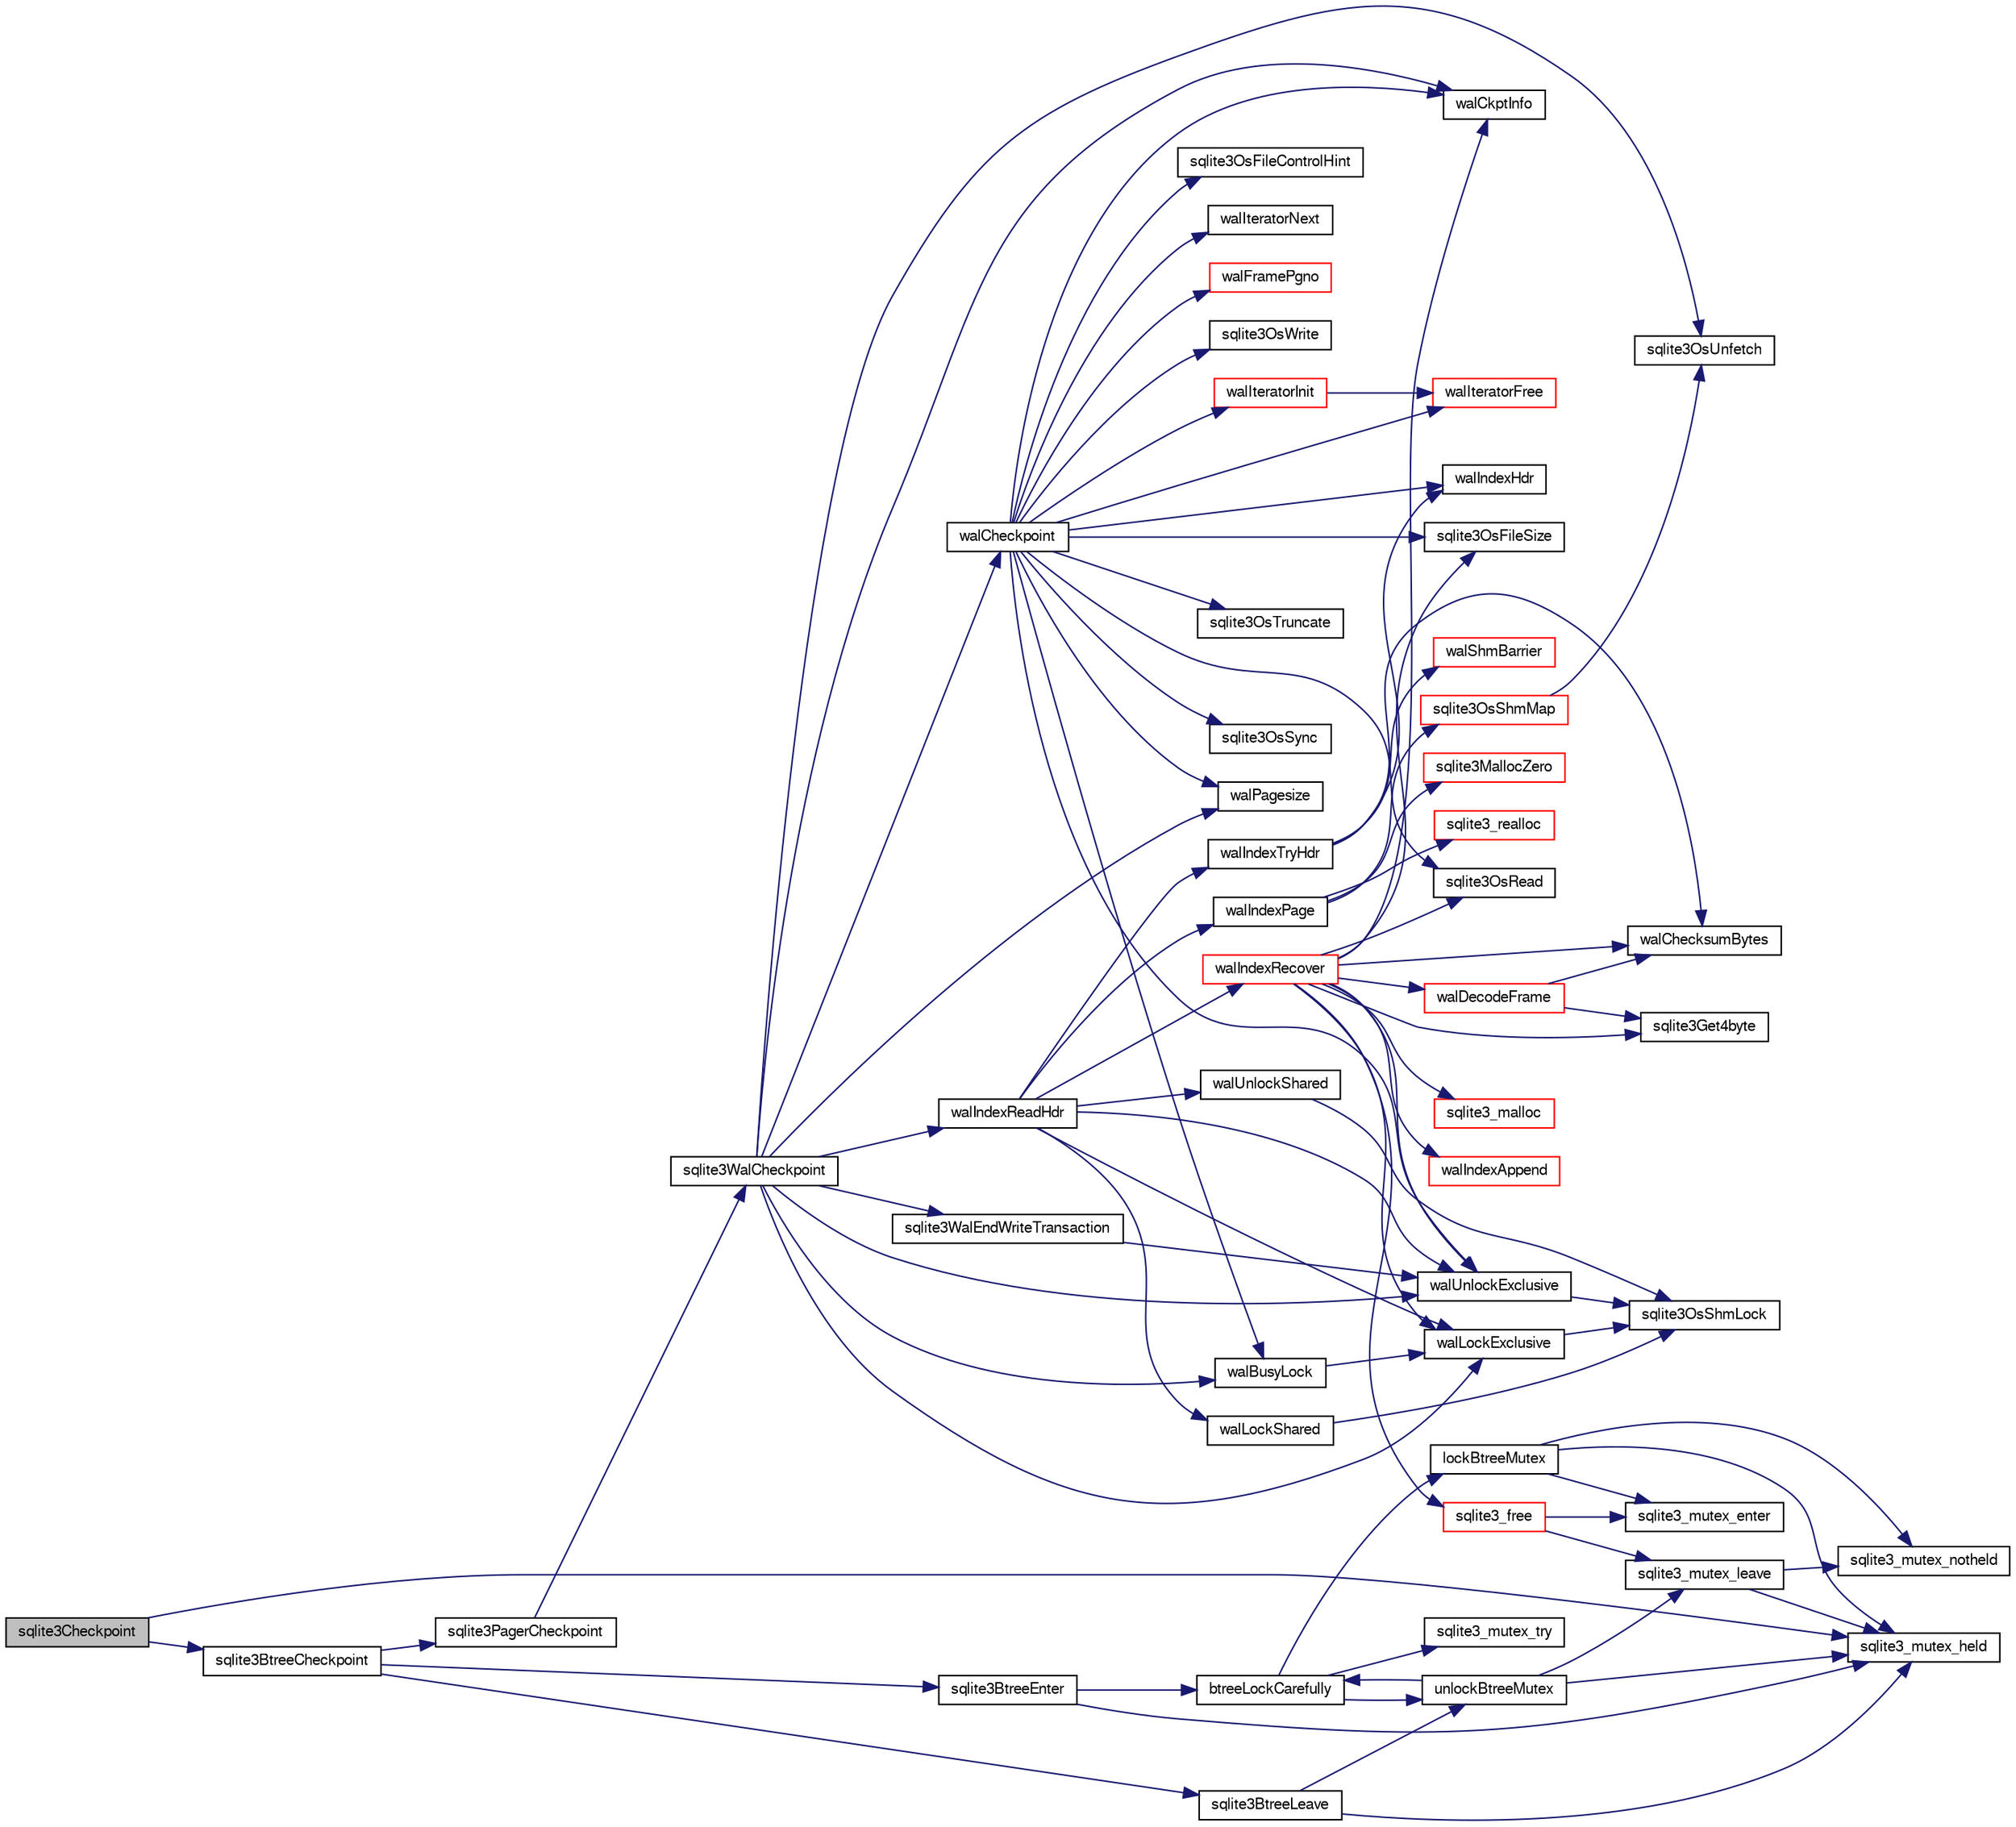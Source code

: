 digraph "sqlite3Checkpoint"
{
  edge [fontname="FreeSans",fontsize="10",labelfontname="FreeSans",labelfontsize="10"];
  node [fontname="FreeSans",fontsize="10",shape=record];
  rankdir="LR";
  Node469867 [label="sqlite3Checkpoint",height=0.2,width=0.4,color="black", fillcolor="grey75", style="filled", fontcolor="black"];
  Node469867 -> Node469868 [color="midnightblue",fontsize="10",style="solid",fontname="FreeSans"];
  Node469868 [label="sqlite3_mutex_held",height=0.2,width=0.4,color="black", fillcolor="white", style="filled",URL="$sqlite3_8c.html#acf77da68932b6bc163c5e68547ecc3e7"];
  Node469867 -> Node469869 [color="midnightblue",fontsize="10",style="solid",fontname="FreeSans"];
  Node469869 [label="sqlite3BtreeCheckpoint",height=0.2,width=0.4,color="black", fillcolor="white", style="filled",URL="$sqlite3_8c.html#a7aa6f5fb12dca5d734397768e90ae119"];
  Node469869 -> Node469870 [color="midnightblue",fontsize="10",style="solid",fontname="FreeSans"];
  Node469870 [label="sqlite3BtreeEnter",height=0.2,width=0.4,color="black", fillcolor="white", style="filled",URL="$sqlite3_8c.html#afa05d700ca373993fe6b0525b867feff"];
  Node469870 -> Node469868 [color="midnightblue",fontsize="10",style="solid",fontname="FreeSans"];
  Node469870 -> Node469871 [color="midnightblue",fontsize="10",style="solid",fontname="FreeSans"];
  Node469871 [label="btreeLockCarefully",height=0.2,width=0.4,color="black", fillcolor="white", style="filled",URL="$sqlite3_8c.html#a796746b1c1e4d6926960636bd74c79d7"];
  Node469871 -> Node469872 [color="midnightblue",fontsize="10",style="solid",fontname="FreeSans"];
  Node469872 [label="sqlite3_mutex_try",height=0.2,width=0.4,color="black", fillcolor="white", style="filled",URL="$sqlite3_8c.html#a196f84b09bdfda96ae5ae23189be1ec8"];
  Node469871 -> Node469873 [color="midnightblue",fontsize="10",style="solid",fontname="FreeSans"];
  Node469873 [label="unlockBtreeMutex",height=0.2,width=0.4,color="black", fillcolor="white", style="filled",URL="$sqlite3_8c.html#a29bc7d1c753dfa2af9fb296b7dc19a4a"];
  Node469873 -> Node469868 [color="midnightblue",fontsize="10",style="solid",fontname="FreeSans"];
  Node469873 -> Node469874 [color="midnightblue",fontsize="10",style="solid",fontname="FreeSans"];
  Node469874 [label="sqlite3_mutex_leave",height=0.2,width=0.4,color="black", fillcolor="white", style="filled",URL="$sqlite3_8c.html#a5838d235601dbd3c1fa993555c6bcc93"];
  Node469874 -> Node469868 [color="midnightblue",fontsize="10",style="solid",fontname="FreeSans"];
  Node469874 -> Node469875 [color="midnightblue",fontsize="10",style="solid",fontname="FreeSans"];
  Node469875 [label="sqlite3_mutex_notheld",height=0.2,width=0.4,color="black", fillcolor="white", style="filled",URL="$sqlite3_8c.html#a83967c837c1c000d3b5adcfaa688f5dc"];
  Node469873 -> Node469871 [color="midnightblue",fontsize="10",style="solid",fontname="FreeSans"];
  Node469871 -> Node469876 [color="midnightblue",fontsize="10",style="solid",fontname="FreeSans"];
  Node469876 [label="lockBtreeMutex",height=0.2,width=0.4,color="black", fillcolor="white", style="filled",URL="$sqlite3_8c.html#ab1714bc62ac8a451c7b17bc53053ca53"];
  Node469876 -> Node469875 [color="midnightblue",fontsize="10",style="solid",fontname="FreeSans"];
  Node469876 -> Node469868 [color="midnightblue",fontsize="10",style="solid",fontname="FreeSans"];
  Node469876 -> Node469877 [color="midnightblue",fontsize="10",style="solid",fontname="FreeSans"];
  Node469877 [label="sqlite3_mutex_enter",height=0.2,width=0.4,color="black", fillcolor="white", style="filled",URL="$sqlite3_8c.html#a1c12cde690bd89f104de5cbad12a6bf5"];
  Node469869 -> Node469878 [color="midnightblue",fontsize="10",style="solid",fontname="FreeSans"];
  Node469878 [label="sqlite3PagerCheckpoint",height=0.2,width=0.4,color="black", fillcolor="white", style="filled",URL="$sqlite3_8c.html#a51b879bda409240901c1443161246045"];
  Node469878 -> Node469879 [color="midnightblue",fontsize="10",style="solid",fontname="FreeSans"];
  Node469879 [label="sqlite3WalCheckpoint",height=0.2,width=0.4,color="black", fillcolor="white", style="filled",URL="$sqlite3_8c.html#a58bec6523fa854142169cdff1fbb8e5f"];
  Node469879 -> Node469880 [color="midnightblue",fontsize="10",style="solid",fontname="FreeSans"];
  Node469880 [label="walLockExclusive",height=0.2,width=0.4,color="black", fillcolor="white", style="filled",URL="$sqlite3_8c.html#a4625e58ad3fd85c21cf16275c458f154"];
  Node469880 -> Node469881 [color="midnightblue",fontsize="10",style="solid",fontname="FreeSans"];
  Node469881 [label="sqlite3OsShmLock",height=0.2,width=0.4,color="black", fillcolor="white", style="filled",URL="$sqlite3_8c.html#a1832b805275450abac06bf8da21489f3"];
  Node469879 -> Node469882 [color="midnightblue",fontsize="10",style="solid",fontname="FreeSans"];
  Node469882 [label="walBusyLock",height=0.2,width=0.4,color="black", fillcolor="white", style="filled",URL="$sqlite3_8c.html#aa426009cc537920a139e31265c108e2a"];
  Node469882 -> Node469880 [color="midnightblue",fontsize="10",style="solid",fontname="FreeSans"];
  Node469879 -> Node469883 [color="midnightblue",fontsize="10",style="solid",fontname="FreeSans"];
  Node469883 [label="walIndexReadHdr",height=0.2,width=0.4,color="black", fillcolor="white", style="filled",URL="$sqlite3_8c.html#a66529e9c71a2bef92c4eb34bdd3a72a2"];
  Node469883 -> Node469884 [color="midnightblue",fontsize="10",style="solid",fontname="FreeSans"];
  Node469884 [label="walIndexPage",height=0.2,width=0.4,color="black", fillcolor="white", style="filled",URL="$sqlite3_8c.html#affd3251fd1aa1218170d421177256e24"];
  Node469884 -> Node469885 [color="midnightblue",fontsize="10",style="solid",fontname="FreeSans"];
  Node469885 [label="sqlite3_realloc",height=0.2,width=0.4,color="red", fillcolor="white", style="filled",URL="$sqlite3_8c.html#a822d9e42f6ab4b2ec803f311aeb9618d"];
  Node469884 -> Node469892 [color="midnightblue",fontsize="10",style="solid",fontname="FreeSans"];
  Node469892 [label="sqlite3MallocZero",height=0.2,width=0.4,color="red", fillcolor="white", style="filled",URL="$sqlite3_8c.html#ab3e07a30b9b5471f9f5e8f9cb7229934"];
  Node469884 -> Node470163 [color="midnightblue",fontsize="10",style="solid",fontname="FreeSans"];
  Node470163 [label="sqlite3OsShmMap",height=0.2,width=0.4,color="red", fillcolor="white", style="filled",URL="$sqlite3_8c.html#a04a984c66d8178200fe9a3ff100e20d3"];
  Node470163 -> Node470165 [color="midnightblue",fontsize="10",style="solid",fontname="FreeSans"];
  Node470165 [label="sqlite3OsUnfetch",height=0.2,width=0.4,color="black", fillcolor="white", style="filled",URL="$sqlite3_8c.html#abc0da72cb8b8989cf8708b572fe5fef4"];
  Node469883 -> Node470166 [color="midnightblue",fontsize="10",style="solid",fontname="FreeSans"];
  Node470166 [label="walIndexTryHdr",height=0.2,width=0.4,color="black", fillcolor="white", style="filled",URL="$sqlite3_8c.html#ade661e556c040b7730356a57222d3ad2"];
  Node470166 -> Node470167 [color="midnightblue",fontsize="10",style="solid",fontname="FreeSans"];
  Node470167 [label="walIndexHdr",height=0.2,width=0.4,color="black", fillcolor="white", style="filled",URL="$sqlite3_8c.html#aab2cbd233e7f954c7a260578027bb0ca"];
  Node470166 -> Node470168 [color="midnightblue",fontsize="10",style="solid",fontname="FreeSans"];
  Node470168 [label="walShmBarrier",height=0.2,width=0.4,color="red", fillcolor="white", style="filled",URL="$sqlite3_8c.html#ad2521f6deb16bf6c132c44687dd5fd4b"];
  Node470166 -> Node470170 [color="midnightblue",fontsize="10",style="solid",fontname="FreeSans"];
  Node470170 [label="walChecksumBytes",height=0.2,width=0.4,color="black", fillcolor="white", style="filled",URL="$sqlite3_8c.html#a19c69852e7fdedf0dac08453403f7487"];
  Node469883 -> Node470171 [color="midnightblue",fontsize="10",style="solid",fontname="FreeSans"];
  Node470171 [label="walLockShared",height=0.2,width=0.4,color="black", fillcolor="white", style="filled",URL="$sqlite3_8c.html#aec5e744b83679f0e56ad66abb849a7af"];
  Node470171 -> Node469881 [color="midnightblue",fontsize="10",style="solid",fontname="FreeSans"];
  Node469883 -> Node470172 [color="midnightblue",fontsize="10",style="solid",fontname="FreeSans"];
  Node470172 [label="walUnlockShared",height=0.2,width=0.4,color="black", fillcolor="white", style="filled",URL="$sqlite3_8c.html#a766d6112d5beb2d9a4fb6e007b591514"];
  Node470172 -> Node469881 [color="midnightblue",fontsize="10",style="solid",fontname="FreeSans"];
  Node469883 -> Node469880 [color="midnightblue",fontsize="10",style="solid",fontname="FreeSans"];
  Node469883 -> Node470173 [color="midnightblue",fontsize="10",style="solid",fontname="FreeSans"];
  Node470173 [label="walIndexRecover",height=0.2,width=0.4,color="red", fillcolor="white", style="filled",URL="$sqlite3_8c.html#ab4ee99f3710323acbeb6c495dd18d205"];
  Node470173 -> Node469880 [color="midnightblue",fontsize="10",style="solid",fontname="FreeSans"];
  Node470173 -> Node470174 [color="midnightblue",fontsize="10",style="solid",fontname="FreeSans"];
  Node470174 [label="sqlite3OsFileSize",height=0.2,width=0.4,color="black", fillcolor="white", style="filled",URL="$sqlite3_8c.html#a395914ef2826de6ed70e92b5d02887de"];
  Node470173 -> Node470175 [color="midnightblue",fontsize="10",style="solid",fontname="FreeSans"];
  Node470175 [label="sqlite3OsRead",height=0.2,width=0.4,color="black", fillcolor="white", style="filled",URL="$sqlite3_8c.html#a98ef6b5ed82299d2efc0b5f9e41c877d"];
  Node470173 -> Node470176 [color="midnightblue",fontsize="10",style="solid",fontname="FreeSans"];
  Node470176 [label="sqlite3Get4byte",height=0.2,width=0.4,color="black", fillcolor="white", style="filled",URL="$sqlite3_8c.html#a2924627e99ca211030e954405a10f5e8"];
  Node470173 -> Node470170 [color="midnightblue",fontsize="10",style="solid",fontname="FreeSans"];
  Node470173 -> Node469970 [color="midnightblue",fontsize="10",style="solid",fontname="FreeSans"];
  Node469970 [label="sqlite3_malloc",height=0.2,width=0.4,color="red", fillcolor="white", style="filled",URL="$sqlite3_8c.html#ac79dba55fc32b6a840cf5a9769bce7cd"];
  Node470173 -> Node470177 [color="midnightblue",fontsize="10",style="solid",fontname="FreeSans"];
  Node470177 [label="walDecodeFrame",height=0.2,width=0.4,color="red", fillcolor="white", style="filled",URL="$sqlite3_8c.html#aaa163f26bf1e56df2fb274bf7e6bc5b9"];
  Node470177 -> Node470176 [color="midnightblue",fontsize="10",style="solid",fontname="FreeSans"];
  Node470177 -> Node470170 [color="midnightblue",fontsize="10",style="solid",fontname="FreeSans"];
  Node470173 -> Node470178 [color="midnightblue",fontsize="10",style="solid",fontname="FreeSans"];
  Node470178 [label="walIndexAppend",height=0.2,width=0.4,color="red", fillcolor="white", style="filled",URL="$sqlite3_8c.html#a610585027d507a9b1c4a3d83bf01f517"];
  Node470173 -> Node469901 [color="midnightblue",fontsize="10",style="solid",fontname="FreeSans"];
  Node469901 [label="sqlite3_free",height=0.2,width=0.4,color="red", fillcolor="white", style="filled",URL="$sqlite3_8c.html#a6552349e36a8a691af5487999ab09519"];
  Node469901 -> Node469877 [color="midnightblue",fontsize="10",style="solid",fontname="FreeSans"];
  Node469901 -> Node469874 [color="midnightblue",fontsize="10",style="solid",fontname="FreeSans"];
  Node470173 -> Node470185 [color="midnightblue",fontsize="10",style="solid",fontname="FreeSans"];
  Node470185 [label="walCkptInfo",height=0.2,width=0.4,color="black", fillcolor="white", style="filled",URL="$sqlite3_8c.html#ad84967d160cb3a294c0a992c47a702da"];
  Node470173 -> Node470186 [color="midnightblue",fontsize="10",style="solid",fontname="FreeSans"];
  Node470186 [label="walUnlockExclusive",height=0.2,width=0.4,color="black", fillcolor="white", style="filled",URL="$sqlite3_8c.html#a7ef6fcadaaeb9b36d1b9eaaf7e8f3311"];
  Node470186 -> Node469881 [color="midnightblue",fontsize="10",style="solid",fontname="FreeSans"];
  Node469883 -> Node470186 [color="midnightblue",fontsize="10",style="solid",fontname="FreeSans"];
  Node469879 -> Node470165 [color="midnightblue",fontsize="10",style="solid",fontname="FreeSans"];
  Node469879 -> Node470187 [color="midnightblue",fontsize="10",style="solid",fontname="FreeSans"];
  Node470187 [label="walPagesize",height=0.2,width=0.4,color="black", fillcolor="white", style="filled",URL="$sqlite3_8c.html#aad4b5fee1ea9dbaec59338a5bb7ca3d4"];
  Node469879 -> Node470188 [color="midnightblue",fontsize="10",style="solid",fontname="FreeSans"];
  Node470188 [label="walCheckpoint",height=0.2,width=0.4,color="black", fillcolor="white", style="filled",URL="$sqlite3_8c.html#ab5245070ab67db40291c71c4991aa317"];
  Node470188 -> Node470187 [color="midnightblue",fontsize="10",style="solid",fontname="FreeSans"];
  Node470188 -> Node470185 [color="midnightblue",fontsize="10",style="solid",fontname="FreeSans"];
  Node470188 -> Node470189 [color="midnightblue",fontsize="10",style="solid",fontname="FreeSans"];
  Node470189 [label="walIteratorInit",height=0.2,width=0.4,color="red", fillcolor="white", style="filled",URL="$sqlite3_8c.html#af32190641053b9108a09fac6ff0ad652"];
  Node470189 -> Node470194 [color="midnightblue",fontsize="10",style="solid",fontname="FreeSans"];
  Node470194 [label="walIteratorFree",height=0.2,width=0.4,color="red", fillcolor="white", style="filled",URL="$sqlite3_8c.html#acc257aa6280bbe73e1ba1981535b515b"];
  Node470188 -> Node469882 [color="midnightblue",fontsize="10",style="solid",fontname="FreeSans"];
  Node470188 -> Node470186 [color="midnightblue",fontsize="10",style="solid",fontname="FreeSans"];
  Node470188 -> Node470195 [color="midnightblue",fontsize="10",style="solid",fontname="FreeSans"];
  Node470195 [label="sqlite3OsSync",height=0.2,width=0.4,color="black", fillcolor="white", style="filled",URL="$sqlite3_8c.html#a3f01629ca3b49854944cecdd14dc3358"];
  Node470188 -> Node470174 [color="midnightblue",fontsize="10",style="solid",fontname="FreeSans"];
  Node470188 -> Node470196 [color="midnightblue",fontsize="10",style="solid",fontname="FreeSans"];
  Node470196 [label="sqlite3OsFileControlHint",height=0.2,width=0.4,color="black", fillcolor="white", style="filled",URL="$sqlite3_8c.html#a63d0693fc056b088572daedace58e82f"];
  Node470188 -> Node470197 [color="midnightblue",fontsize="10",style="solid",fontname="FreeSans"];
  Node470197 [label="walIteratorNext",height=0.2,width=0.4,color="black", fillcolor="white", style="filled",URL="$sqlite3_8c.html#a13c825b6750db9be9133645f37b20926"];
  Node470188 -> Node470198 [color="midnightblue",fontsize="10",style="solid",fontname="FreeSans"];
  Node470198 [label="walFramePgno",height=0.2,width=0.4,color="red", fillcolor="white", style="filled",URL="$sqlite3_8c.html#a3fd5c9b2449525622e72f95ac5cbf218"];
  Node470188 -> Node470175 [color="midnightblue",fontsize="10",style="solid",fontname="FreeSans"];
  Node470188 -> Node470199 [color="midnightblue",fontsize="10",style="solid",fontname="FreeSans"];
  Node470199 [label="sqlite3OsWrite",height=0.2,width=0.4,color="black", fillcolor="white", style="filled",URL="$sqlite3_8c.html#a1eea7ec327af84c05b4dd4cc075a537f"];
  Node470188 -> Node470167 [color="midnightblue",fontsize="10",style="solid",fontname="FreeSans"];
  Node470188 -> Node470200 [color="midnightblue",fontsize="10",style="solid",fontname="FreeSans"];
  Node470200 [label="sqlite3OsTruncate",height=0.2,width=0.4,color="black", fillcolor="white", style="filled",URL="$sqlite3_8c.html#ab14e17fc93b09d52b42c433c47eb3b68"];
  Node470188 -> Node470194 [color="midnightblue",fontsize="10",style="solid",fontname="FreeSans"];
  Node469879 -> Node470185 [color="midnightblue",fontsize="10",style="solid",fontname="FreeSans"];
  Node469879 -> Node470201 [color="midnightblue",fontsize="10",style="solid",fontname="FreeSans"];
  Node470201 [label="sqlite3WalEndWriteTransaction",height=0.2,width=0.4,color="black", fillcolor="white", style="filled",URL="$sqlite3_8c.html#a0ae58a14b40600fb21130cc4d595acc9"];
  Node470201 -> Node470186 [color="midnightblue",fontsize="10",style="solid",fontname="FreeSans"];
  Node469879 -> Node470186 [color="midnightblue",fontsize="10",style="solid",fontname="FreeSans"];
  Node469869 -> Node470202 [color="midnightblue",fontsize="10",style="solid",fontname="FreeSans"];
  Node470202 [label="sqlite3BtreeLeave",height=0.2,width=0.4,color="black", fillcolor="white", style="filled",URL="$sqlite3_8c.html#a460e4f89d1aeef4b4d334cfe8165da89"];
  Node470202 -> Node469873 [color="midnightblue",fontsize="10",style="solid",fontname="FreeSans"];
  Node470202 -> Node469868 [color="midnightblue",fontsize="10",style="solid",fontname="FreeSans"];
}
